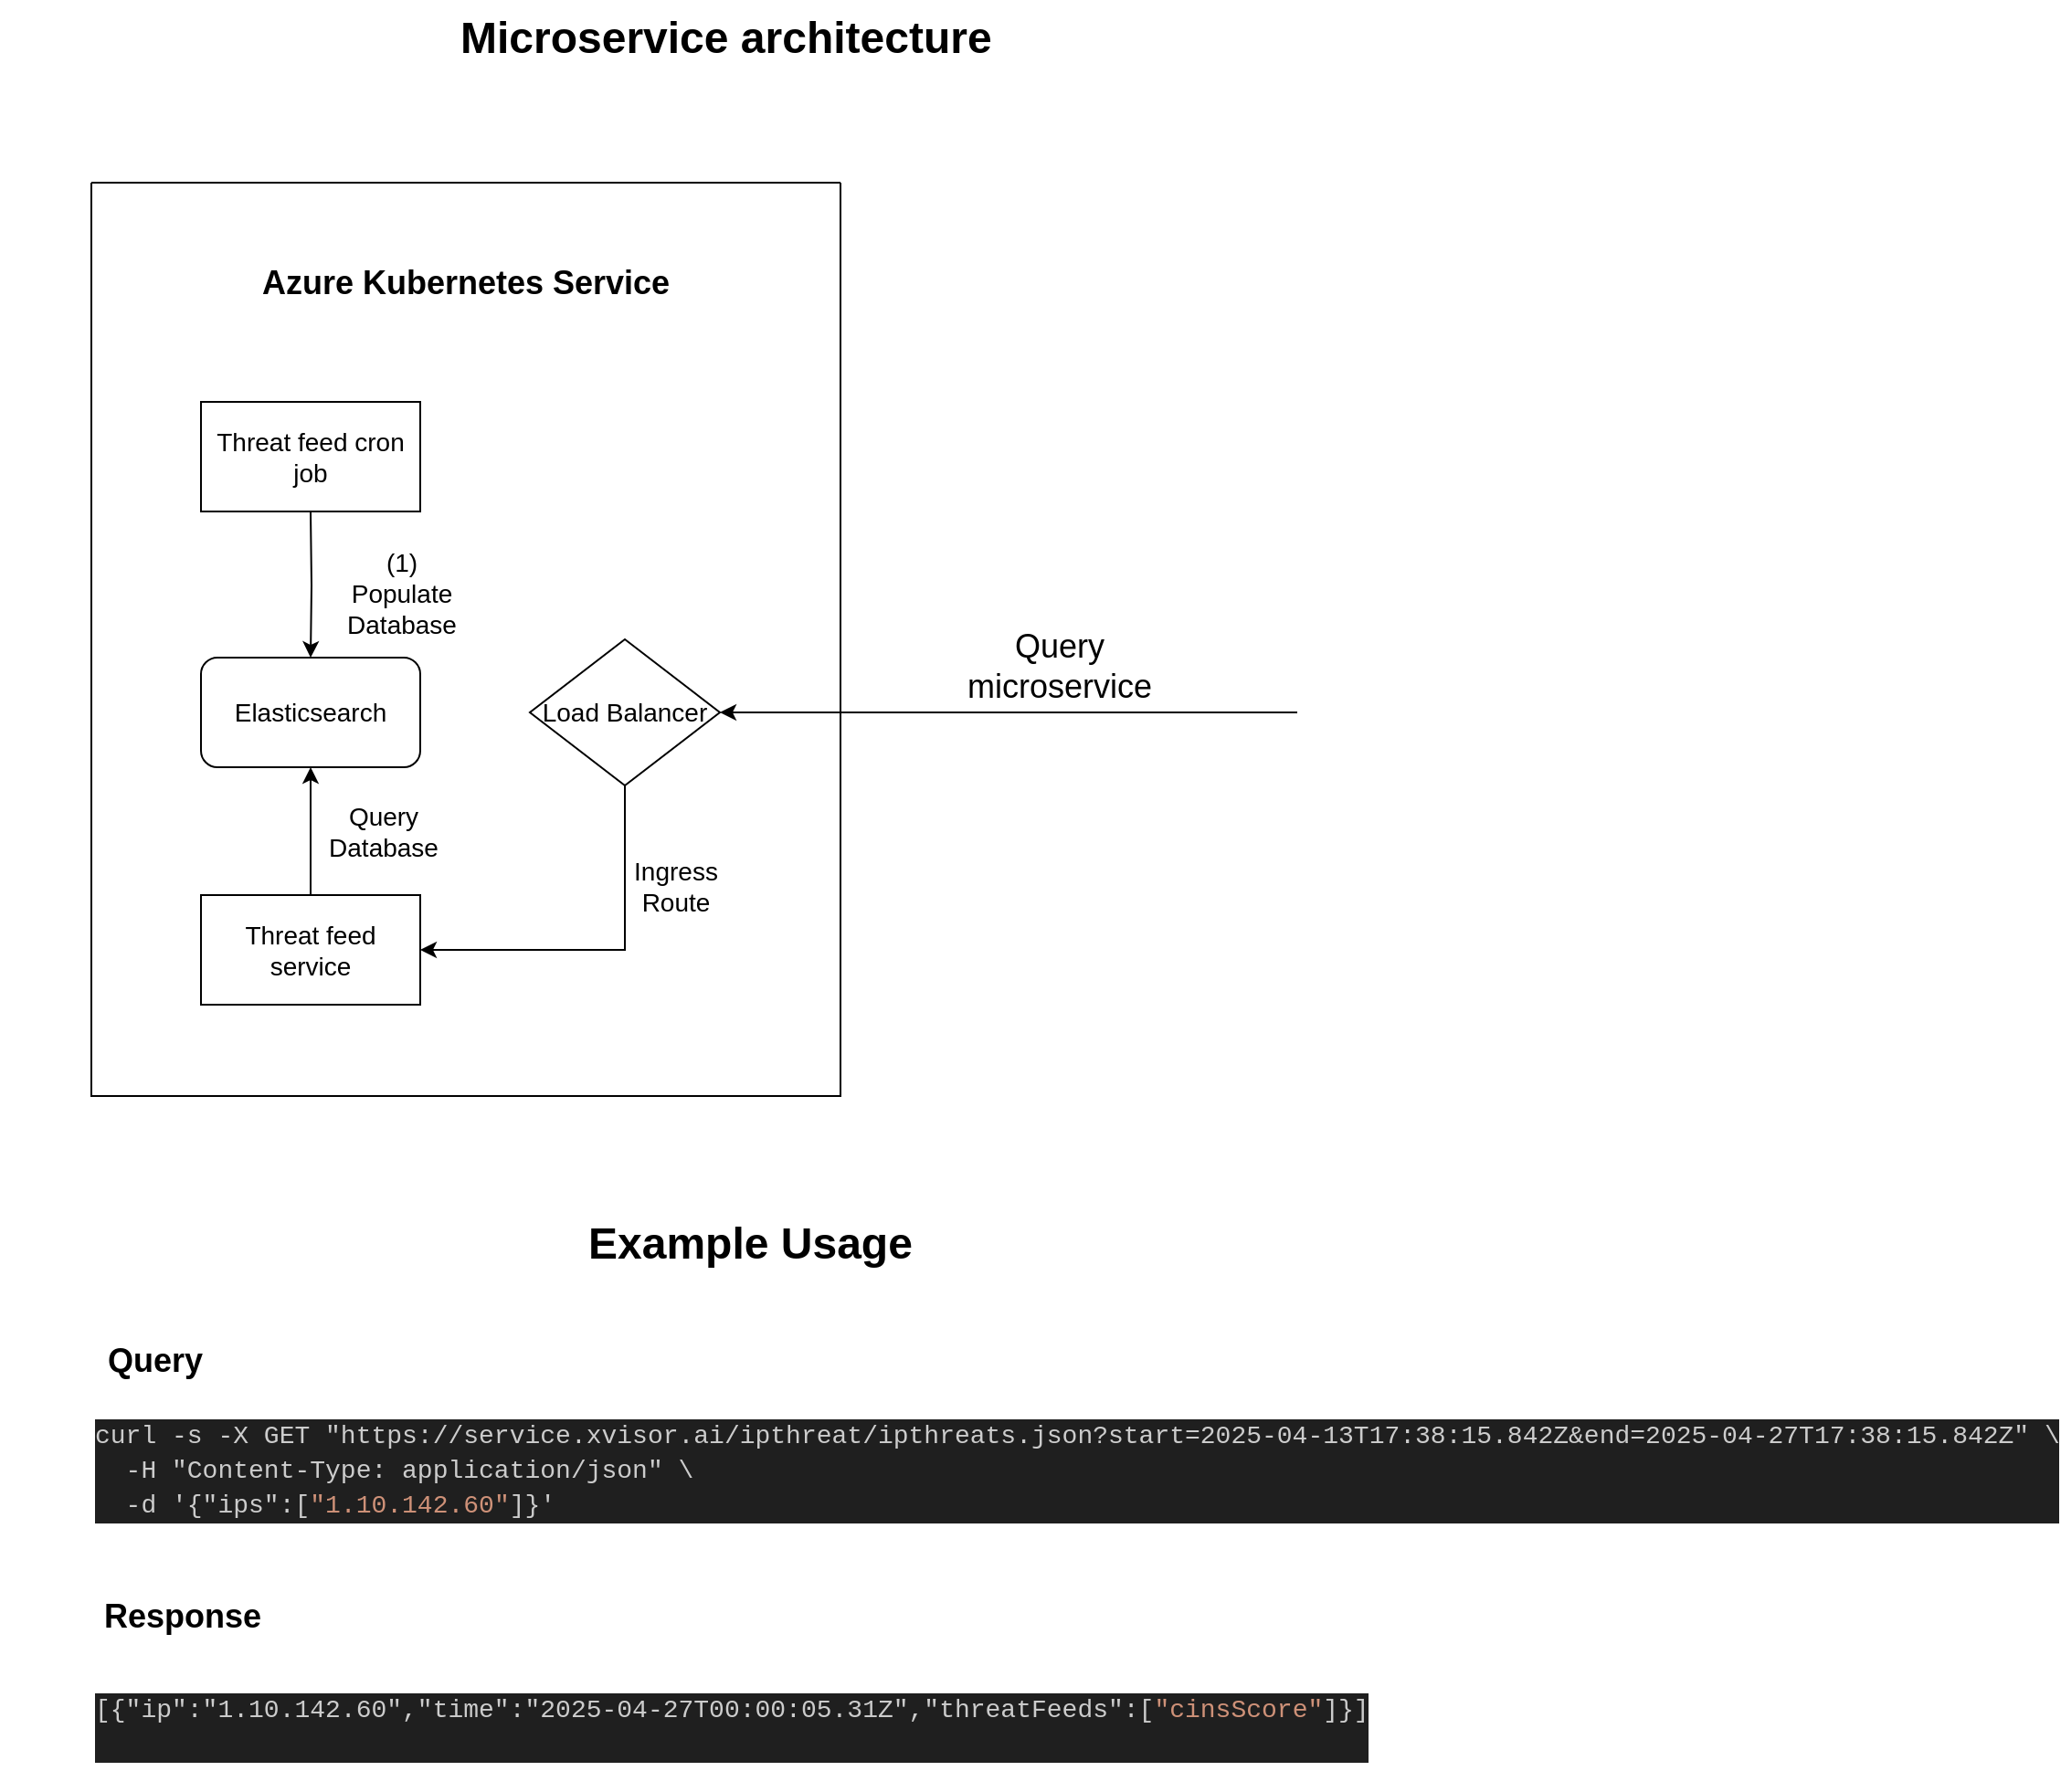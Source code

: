 <mxfile version="26.2.15">
  <diagram id="C5RBs43oDa-KdzZeNtuy" name="Page-1">
    <mxGraphModel dx="1613" dy="451" grid="1" gridSize="10" guides="1" tooltips="1" connect="1" arrows="1" fold="1" page="1" pageScale="1" pageWidth="827" pageHeight="1169" math="0" shadow="0">
      <root>
        <mxCell id="WIyWlLk6GJQsqaUBKTNV-0" />
        <mxCell id="WIyWlLk6GJQsqaUBKTNV-1" parent="WIyWlLk6GJQsqaUBKTNV-0" />
        <mxCell id="npuB7mUjXYXKk7TTvDz5-2" style="edgeStyle=orthogonalEdgeStyle;rounded=0;orthogonalLoop=1;jettySize=auto;html=1;exitX=0.5;exitY=1;exitDx=0;exitDy=0;entryX=0.5;entryY=0;entryDx=0;entryDy=0;" edge="1" parent="WIyWlLk6GJQsqaUBKTNV-1" target="npuB7mUjXYXKk7TTvDz5-1">
          <mxGeometry relative="1" as="geometry">
            <mxPoint x="130" y="350" as="sourcePoint" />
          </mxGeometry>
        </mxCell>
        <mxCell id="npuB7mUjXYXKk7TTvDz5-1" value="&lt;font style=&quot;font-size: 14px;&quot;&gt;Elasticsearch&lt;/font&gt;" style="rounded=1;whiteSpace=wrap;html=1;" vertex="1" parent="WIyWlLk6GJQsqaUBKTNV-1">
          <mxGeometry x="70" y="430" width="120" height="60" as="geometry" />
        </mxCell>
        <mxCell id="npuB7mUjXYXKk7TTvDz5-3" value="&lt;font style=&quot;font-size: 14px;&quot;&gt;(1) Populate Database&lt;/font&gt;" style="text;html=1;align=center;verticalAlign=middle;whiteSpace=wrap;rounded=0;" vertex="1" parent="WIyWlLk6GJQsqaUBKTNV-1">
          <mxGeometry x="150" y="380" width="60" height="30" as="geometry" />
        </mxCell>
        <mxCell id="npuB7mUjXYXKk7TTvDz5-6" style="edgeStyle=orthogonalEdgeStyle;rounded=0;orthogonalLoop=1;jettySize=auto;html=1;exitX=0.5;exitY=0;exitDx=0;exitDy=0;entryX=0.5;entryY=1;entryDx=0;entryDy=0;" edge="1" parent="WIyWlLk6GJQsqaUBKTNV-1" source="npuB7mUjXYXKk7TTvDz5-4" target="npuB7mUjXYXKk7TTvDz5-1">
          <mxGeometry relative="1" as="geometry" />
        </mxCell>
        <mxCell id="npuB7mUjXYXKk7TTvDz5-4" value="&lt;font style=&quot;font-size: 14px;&quot;&gt;Threat feed service&lt;/font&gt;" style="rounded=0;whiteSpace=wrap;html=1;" vertex="1" parent="WIyWlLk6GJQsqaUBKTNV-1">
          <mxGeometry x="70" y="560" width="120" height="60" as="geometry" />
        </mxCell>
        <mxCell id="npuB7mUjXYXKk7TTvDz5-5" value="&lt;font style=&quot;font-size: 14px;&quot;&gt;Threat feed cron job&lt;/font&gt;" style="rounded=0;whiteSpace=wrap;html=1;" vertex="1" parent="WIyWlLk6GJQsqaUBKTNV-1">
          <mxGeometry x="70" y="290" width="120" height="60" as="geometry" />
        </mxCell>
        <mxCell id="npuB7mUjXYXKk7TTvDz5-7" value="&lt;h1 style=&quot;margin-top: 0px;&quot;&gt;Microservice architecture&lt;/h1&gt;" style="text;html=1;whiteSpace=wrap;overflow=hidden;rounded=0;" vertex="1" parent="WIyWlLk6GJQsqaUBKTNV-1">
          <mxGeometry x="210" y="70" width="380" height="80" as="geometry" />
        </mxCell>
        <mxCell id="npuB7mUjXYXKk7TTvDz5-15" style="edgeStyle=orthogonalEdgeStyle;rounded=0;orthogonalLoop=1;jettySize=auto;html=1;exitX=0.5;exitY=1;exitDx=0;exitDy=0;entryX=1;entryY=0.5;entryDx=0;entryDy=0;" edge="1" parent="WIyWlLk6GJQsqaUBKTNV-1" source="npuB7mUjXYXKk7TTvDz5-9" target="npuB7mUjXYXKk7TTvDz5-4">
          <mxGeometry relative="1" as="geometry" />
        </mxCell>
        <mxCell id="npuB7mUjXYXKk7TTvDz5-9" value="&lt;font style=&quot;font-size: 14px;&quot;&gt;Load Balancer&lt;/font&gt;" style="rhombus;whiteSpace=wrap;html=1;" vertex="1" parent="WIyWlLk6GJQsqaUBKTNV-1">
          <mxGeometry x="250" y="420" width="104" height="80" as="geometry" />
        </mxCell>
        <mxCell id="npuB7mUjXYXKk7TTvDz5-11" value="" style="swimlane;startSize=0;" vertex="1" parent="WIyWlLk6GJQsqaUBKTNV-1">
          <mxGeometry x="10" y="170" width="410" height="500" as="geometry" />
        </mxCell>
        <mxCell id="npuB7mUjXYXKk7TTvDz5-12" value="&lt;font style=&quot;font-size: 18px;&quot;&gt;&lt;b&gt;Azure Kubernetes Service&lt;/b&gt;&lt;/font&gt;" style="text;html=1;align=center;verticalAlign=middle;whiteSpace=wrap;rounded=0;" vertex="1" parent="npuB7mUjXYXKk7TTvDz5-11">
          <mxGeometry x="85" y="40" width="240" height="30" as="geometry" />
        </mxCell>
        <mxCell id="npuB7mUjXYXKk7TTvDz5-16" value="&lt;font style=&quot;font-size: 14px;&quot;&gt;Query Database&lt;/font&gt;" style="text;html=1;align=center;verticalAlign=middle;whiteSpace=wrap;rounded=0;" vertex="1" parent="npuB7mUjXYXKk7TTvDz5-11">
          <mxGeometry x="120" y="340" width="80" height="30" as="geometry" />
        </mxCell>
        <mxCell id="npuB7mUjXYXKk7TTvDz5-18" value="&lt;font style=&quot;font-size: 14px;&quot;&gt;Ingress Route&lt;/font&gt;" style="text;html=1;align=center;verticalAlign=middle;whiteSpace=wrap;rounded=0;" vertex="1" parent="npuB7mUjXYXKk7TTvDz5-11">
          <mxGeometry x="290" y="370" width="60" height="30" as="geometry" />
        </mxCell>
        <mxCell id="npuB7mUjXYXKk7TTvDz5-14" value="" style="endArrow=classic;html=1;rounded=0;entryX=1;entryY=0.5;entryDx=0;entryDy=0;" edge="1" parent="WIyWlLk6GJQsqaUBKTNV-1" target="npuB7mUjXYXKk7TTvDz5-9">
          <mxGeometry width="50" height="50" relative="1" as="geometry">
            <mxPoint x="670" y="460" as="sourcePoint" />
            <mxPoint x="590" y="400" as="targetPoint" />
          </mxGeometry>
        </mxCell>
        <mxCell id="npuB7mUjXYXKk7TTvDz5-17" value="&lt;font style=&quot;font-size: 18px;&quot;&gt;Query microservice&lt;/font&gt;" style="text;html=1;align=center;verticalAlign=middle;whiteSpace=wrap;rounded=0;" vertex="1" parent="WIyWlLk6GJQsqaUBKTNV-1">
          <mxGeometry x="510" y="420" width="60" height="30" as="geometry" />
        </mxCell>
        <mxCell id="npuB7mUjXYXKk7TTvDz5-19" value="&lt;h1 style=&quot;margin-top: 0px;&quot;&gt;Example Usage&lt;/h1&gt;" style="text;html=1;whiteSpace=wrap;overflow=hidden;rounded=0;" vertex="1" parent="WIyWlLk6GJQsqaUBKTNV-1">
          <mxGeometry x="280" y="730" width="180" height="40" as="geometry" />
        </mxCell>
        <UserObject label="&lt;div style=&quot;color: #cccccc;background-color: #1f1f1f;font-family: Consolas, &#39;Courier New&#39;, monospace;font-weight: normal;font-size: 14px;line-height: 19px;white-space: pre;&quot;&gt;&lt;div&gt;&lt;span style=&quot;color: #cccccc;&quot;&gt;curl -s -X GET &quot;https://service.xvisor.ai/ipthreat/ipthreats.json?start=2025-04-13T17:38:15.842Z&amp;amp;end=2025-04-27T17:38:15.842Z&quot; \&lt;/span&gt;&lt;/div&gt;&lt;div&gt;&lt;span style=&quot;color: #cccccc;&quot;&gt;&amp;nbsp; -H &quot;Content-Type: application/json&quot; \&lt;/span&gt;&lt;/div&gt;&lt;div&gt;&lt;span style=&quot;color: #cccccc;&quot;&gt;&amp;nbsp; -d &#39;{&quot;ips&quot;:[&lt;/span&gt;&lt;span style=&quot;color: #ce9178;&quot;&gt;&quot;1.10.142.60&quot;&lt;/span&gt;&lt;span style=&quot;color: #cccccc;&quot;&gt;]}&#39;&lt;/span&gt;&lt;/div&gt;&lt;/div&gt;" link="&lt;div style=&quot;color: #cccccc;background-color: #1f1f1f;font-family: Consolas, &#39;Courier New&#39;, monospace;font-weight: normal;font-size: 14px;line-height: 19px;white-space: pre;&quot;&gt;&lt;div&gt;&lt;span style=&quot;color: #cccccc;&quot;&gt;curl -s -X GET &quot;https://service.xvisor.ai/ipthreat/ipthreats.json?start=2025-04-13T17:38:15.842Z&amp;amp;end=2025-04-27T17:38:15.842Z&quot; \&lt;/span&gt;&lt;/div&gt;&lt;div&gt;&lt;span style=&quot;color: #cccccc;&quot;&gt;&amp;nbsp; -H &quot;Content-Type: application/json&quot; \&lt;/span&gt;&lt;/div&gt;&lt;div&gt;&lt;span style=&quot;color: #cccccc;&quot;&gt;&amp;nbsp; -d &#39;{&quot;ips&quot;:[&lt;/span&gt;&lt;span style=&quot;color: #ce9178;&quot;&gt;&quot;1.10.142.60&quot;&lt;/span&gt;&lt;span style=&quot;color: #cccccc;&quot;&gt;]}&#39;&lt;/span&gt;&lt;/div&gt;&lt;/div&gt;" id="npuB7mUjXYXKk7TTvDz5-24">
          <mxCell style="text;whiteSpace=wrap;html=1;" vertex="1" parent="WIyWlLk6GJQsqaUBKTNV-1">
            <mxGeometry x="10" y="840" width="560" height="80" as="geometry" />
          </mxCell>
        </UserObject>
        <mxCell id="npuB7mUjXYXKk7TTvDz5-25" value="&lt;font style=&quot;font-size: 18px;&quot;&gt;&lt;b&gt;Query&lt;/b&gt;&lt;/font&gt;" style="text;html=1;align=center;verticalAlign=middle;whiteSpace=wrap;rounded=0;" vertex="1" parent="WIyWlLk6GJQsqaUBKTNV-1">
          <mxGeometry x="-40" y="800" width="170" height="30" as="geometry" />
        </mxCell>
        <mxCell id="npuB7mUjXYXKk7TTvDz5-26" value="&lt;font style=&quot;font-size: 18px;&quot;&gt;&lt;b&gt;Response&lt;/b&gt;&lt;/font&gt;" style="text;html=1;align=center;verticalAlign=middle;whiteSpace=wrap;rounded=0;" vertex="1" parent="WIyWlLk6GJQsqaUBKTNV-1">
          <mxGeometry x="30" y="940" width="60" height="30" as="geometry" />
        </mxCell>
        <mxCell id="npuB7mUjXYXKk7TTvDz5-27" value="&lt;div style=&quot;color: #cccccc;background-color: #1f1f1f;font-family: Consolas, &#39;Courier New&#39;, monospace;font-weight: normal;font-size: 14px;line-height: 19px;white-space: pre;&quot;&gt;&lt;div&gt;&lt;span style=&quot;color: #cccccc;&quot;&gt;[{&quot;ip&quot;:&quot;1.10.142.60&quot;,&quot;time&quot;:&quot;2025-04-27T00:00:05.31Z&quot;,&quot;threatFeeds&quot;:[&lt;/span&gt;&lt;span style=&quot;color: #ce9178;&quot;&gt;&quot;cinsScore&quot;&lt;/span&gt;&lt;span style=&quot;color: #cccccc;&quot;&gt;]}]&lt;/span&gt;&lt;/div&gt;&lt;br&gt;&lt;/div&gt;" style="text;whiteSpace=wrap;html=1;" vertex="1" parent="WIyWlLk6GJQsqaUBKTNV-1">
          <mxGeometry x="10" y="990" width="560" height="60" as="geometry" />
        </mxCell>
      </root>
    </mxGraphModel>
  </diagram>
</mxfile>
